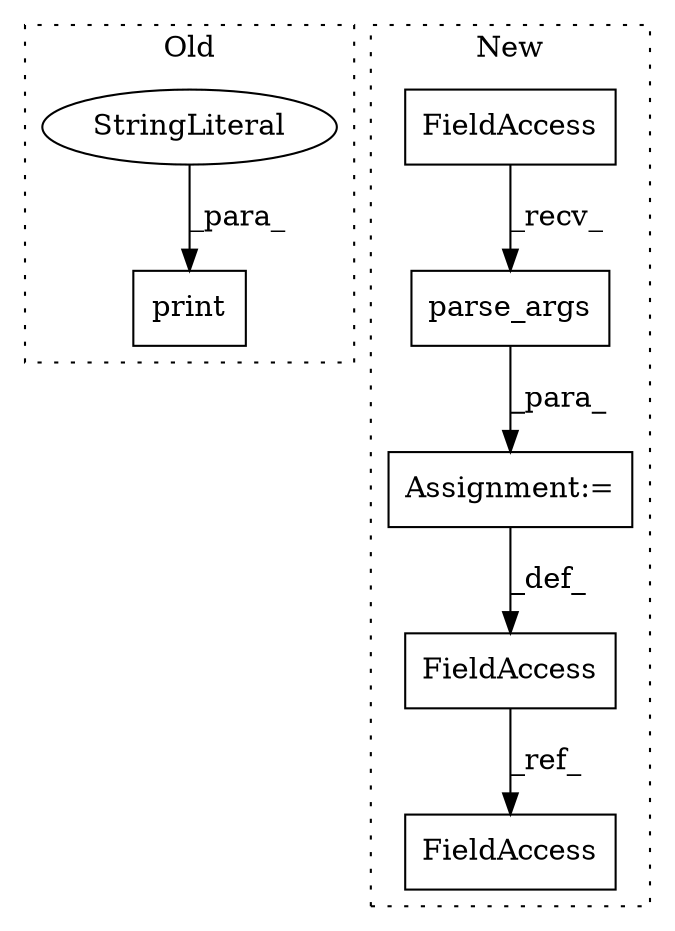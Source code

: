 digraph G {
subgraph cluster0 {
1 [label="print" a="32" s="2736,2746" l="6,1" shape="box"];
3 [label="StringLiteral" a="45" s="2742" l="4" shape="ellipse"];
label = "Old";
style="dotted";
}
subgraph cluster1 {
2 [label="parse_args" a="32" s="1145" l="12" shape="box"];
4 [label="Assignment:=" a="7" s="1137" l="1" shape="box"];
5 [label="FieldAccess" a="22" s="1133" l="4" shape="box"];
6 [label="FieldAccess" a="22" s="1138" l="6" shape="box"];
7 [label="FieldAccess" a="22" s="1219" l="4" shape="box"];
label = "New";
style="dotted";
}
2 -> 4 [label="_para_"];
3 -> 1 [label="_para_"];
4 -> 5 [label="_def_"];
5 -> 7 [label="_ref_"];
6 -> 2 [label="_recv_"];
}